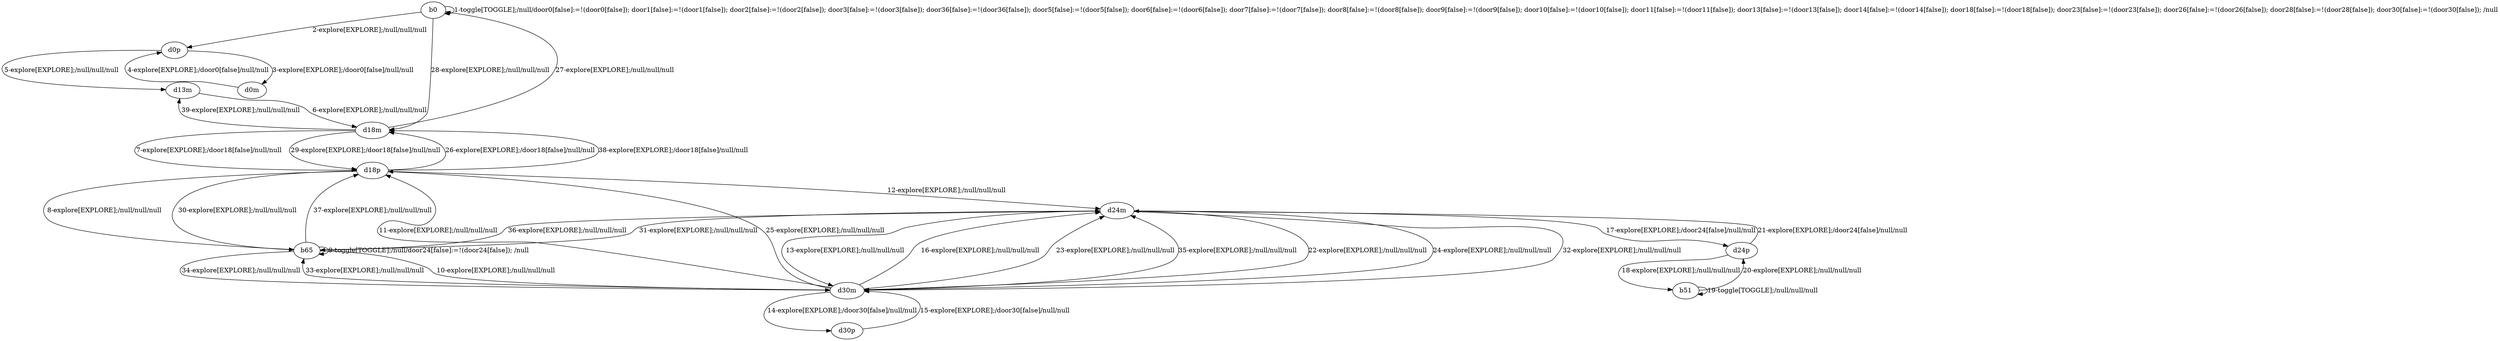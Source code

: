 # Total number of goals covered by this test: 1
# b51 --> b51

digraph g {
"b0" -> "b0" [label = "1-toggle[TOGGLE];/null/door0[false]:=!(door0[false]); door1[false]:=!(door1[false]); door2[false]:=!(door2[false]); door3[false]:=!(door3[false]); door36[false]:=!(door36[false]); door5[false]:=!(door5[false]); door6[false]:=!(door6[false]); door7[false]:=!(door7[false]); door8[false]:=!(door8[false]); door9[false]:=!(door9[false]); door10[false]:=!(door10[false]); door11[false]:=!(door11[false]); door13[false]:=!(door13[false]); door14[false]:=!(door14[false]); door18[false]:=!(door18[false]); door23[false]:=!(door23[false]); door26[false]:=!(door26[false]); door28[false]:=!(door28[false]); door30[false]:=!(door30[false]); /null"];
"b0" -> "d0p" [label = "2-explore[EXPLORE];/null/null/null"];
"d0p" -> "d0m" [label = "3-explore[EXPLORE];/door0[false]/null/null"];
"d0m" -> "d0p" [label = "4-explore[EXPLORE];/door0[false]/null/null"];
"d0p" -> "d13m" [label = "5-explore[EXPLORE];/null/null/null"];
"d13m" -> "d18m" [label = "6-explore[EXPLORE];/null/null/null"];
"d18m" -> "d18p" [label = "7-explore[EXPLORE];/door18[false]/null/null"];
"d18p" -> "b65" [label = "8-explore[EXPLORE];/null/null/null"];
"b65" -> "b65" [label = "9-toggle[TOGGLE];/null/door24[false]:=!(door24[false]); /null"];
"b65" -> "d30m" [label = "10-explore[EXPLORE];/null/null/null"];
"d30m" -> "d18p" [label = "11-explore[EXPLORE];/null/null/null"];
"d18p" -> "d24m" [label = "12-explore[EXPLORE];/null/null/null"];
"d24m" -> "d30m" [label = "13-explore[EXPLORE];/null/null/null"];
"d30m" -> "d30p" [label = "14-explore[EXPLORE];/door30[false]/null/null"];
"d30p" -> "d30m" [label = "15-explore[EXPLORE];/door30[false]/null/null"];
"d30m" -> "d24m" [label = "16-explore[EXPLORE];/null/null/null"];
"d24m" -> "d24p" [label = "17-explore[EXPLORE];/door24[false]/null/null"];
"d24p" -> "b51" [label = "18-explore[EXPLORE];/null/null/null"];
"b51" -> "b51" [label = "19-toggle[TOGGLE];/null/null/null"];
"b51" -> "d24p" [label = "20-explore[EXPLORE];/null/null/null"];
"d24p" -> "d24m" [label = "21-explore[EXPLORE];/door24[false]/null/null"];
"d24m" -> "d30m" [label = "22-explore[EXPLORE];/null/null/null"];
"d30m" -> "d24m" [label = "23-explore[EXPLORE];/null/null/null"];
"d24m" -> "d30m" [label = "24-explore[EXPLORE];/null/null/null"];
"d30m" -> "d18p" [label = "25-explore[EXPLORE];/null/null/null"];
"d18p" -> "d18m" [label = "26-explore[EXPLORE];/door18[false]/null/null"];
"d18m" -> "b0" [label = "27-explore[EXPLORE];/null/null/null"];
"b0" -> "d18m" [label = "28-explore[EXPLORE];/null/null/null"];
"d18m" -> "d18p" [label = "29-explore[EXPLORE];/door18[false]/null/null"];
"d18p" -> "b65" [label = "30-explore[EXPLORE];/null/null/null"];
"b65" -> "d24m" [label = "31-explore[EXPLORE];/null/null/null"];
"d24m" -> "d30m" [label = "32-explore[EXPLORE];/null/null/null"];
"d30m" -> "b65" [label = "33-explore[EXPLORE];/null/null/null"];
"b65" -> "d30m" [label = "34-explore[EXPLORE];/null/null/null"];
"d30m" -> "d24m" [label = "35-explore[EXPLORE];/null/null/null"];
"d24m" -> "b65" [label = "36-explore[EXPLORE];/null/null/null"];
"b65" -> "d18p" [label = "37-explore[EXPLORE];/null/null/null"];
"d18p" -> "d18m" [label = "38-explore[EXPLORE];/door18[false]/null/null"];
"d18m" -> "d13m" [label = "39-explore[EXPLORE];/null/null/null"];
}
